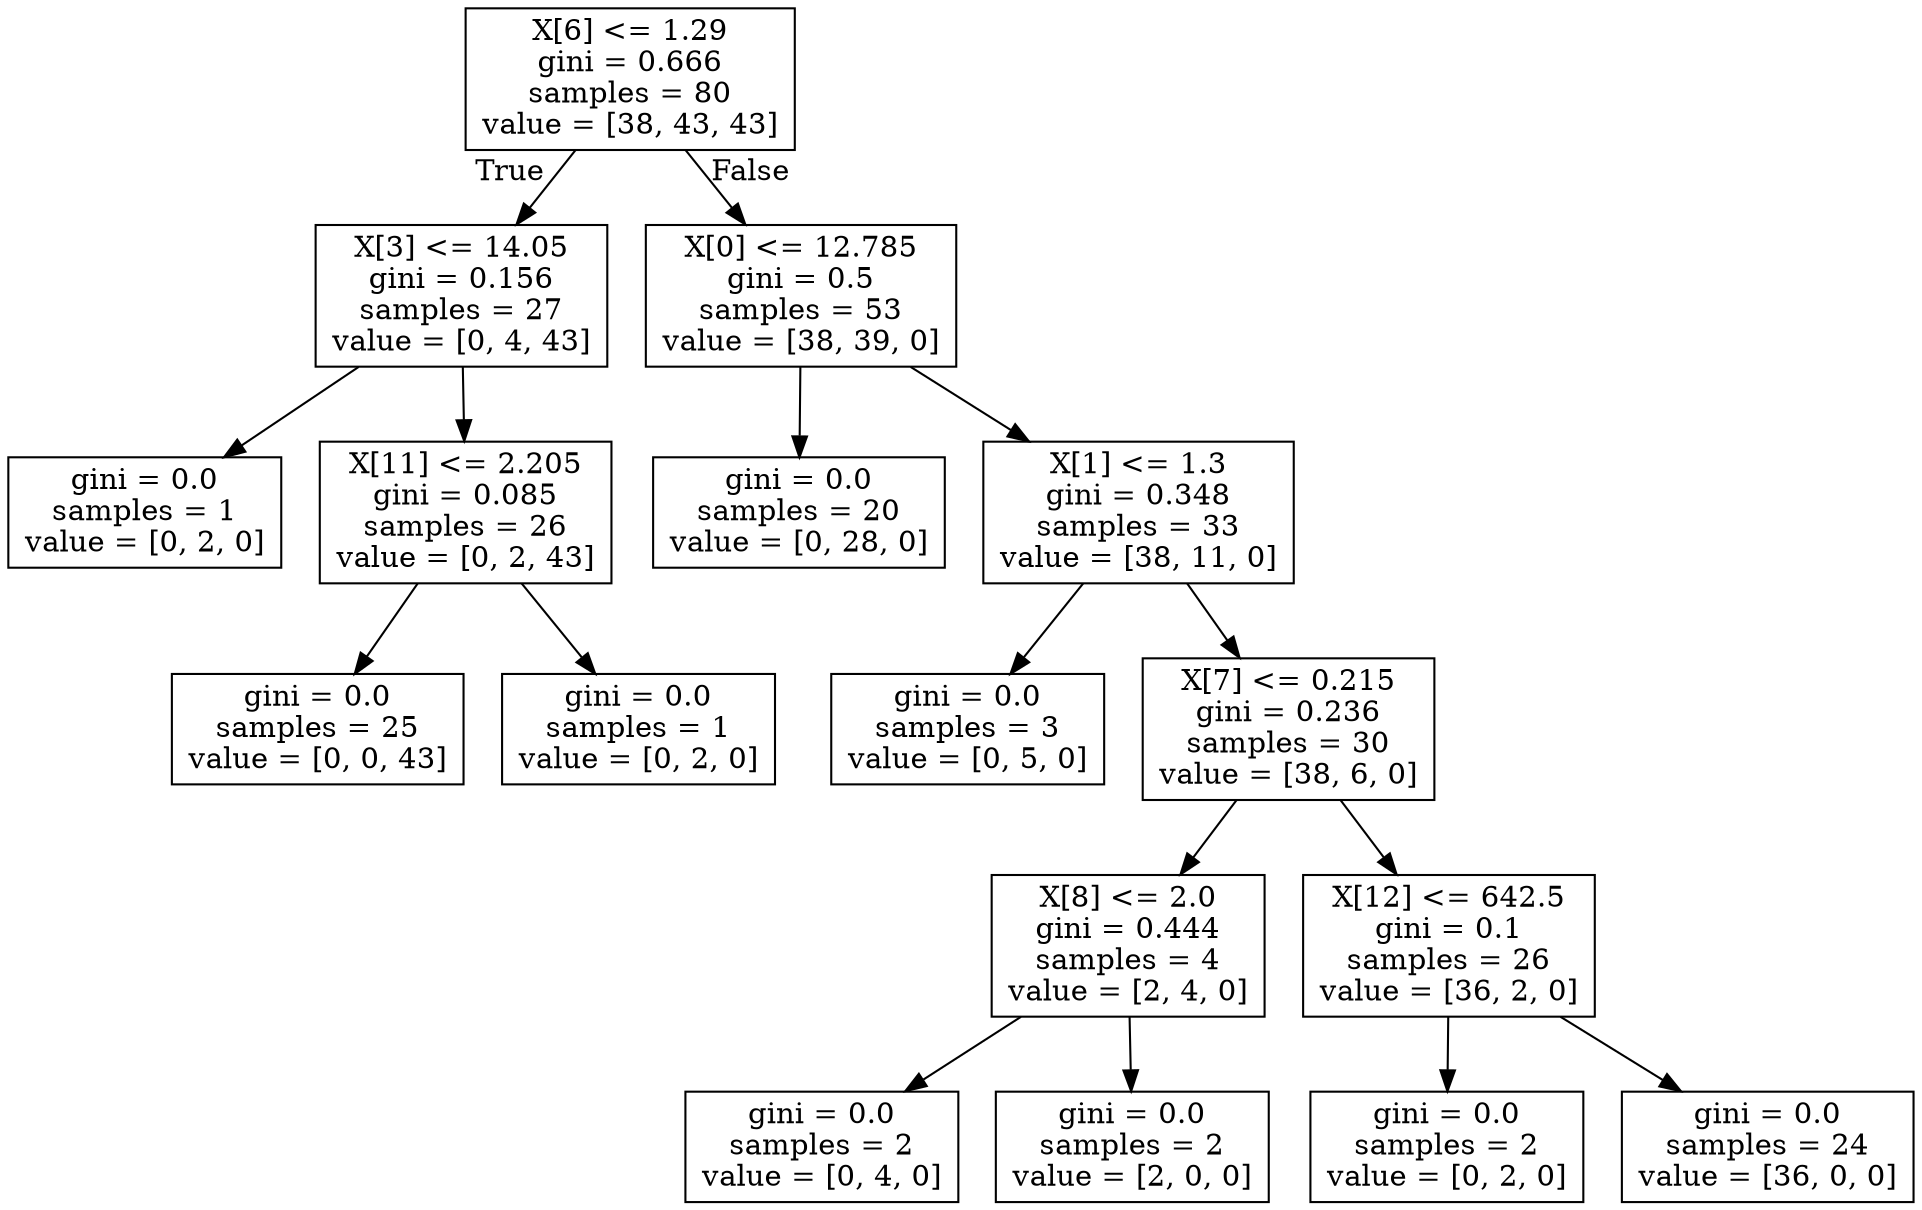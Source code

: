 digraph Tree {
node [shape=box] ;
0 [label="X[6] <= 1.29\ngini = 0.666\nsamples = 80\nvalue = [38, 43, 43]"] ;
1 [label="X[3] <= 14.05\ngini = 0.156\nsamples = 27\nvalue = [0, 4, 43]"] ;
0 -> 1 [labeldistance=2.5, labelangle=45, headlabel="True"] ;
2 [label="gini = 0.0\nsamples = 1\nvalue = [0, 2, 0]"] ;
1 -> 2 ;
3 [label="X[11] <= 2.205\ngini = 0.085\nsamples = 26\nvalue = [0, 2, 43]"] ;
1 -> 3 ;
4 [label="gini = 0.0\nsamples = 25\nvalue = [0, 0, 43]"] ;
3 -> 4 ;
5 [label="gini = 0.0\nsamples = 1\nvalue = [0, 2, 0]"] ;
3 -> 5 ;
6 [label="X[0] <= 12.785\ngini = 0.5\nsamples = 53\nvalue = [38, 39, 0]"] ;
0 -> 6 [labeldistance=2.5, labelangle=-45, headlabel="False"] ;
7 [label="gini = 0.0\nsamples = 20\nvalue = [0, 28, 0]"] ;
6 -> 7 ;
8 [label="X[1] <= 1.3\ngini = 0.348\nsamples = 33\nvalue = [38, 11, 0]"] ;
6 -> 8 ;
9 [label="gini = 0.0\nsamples = 3\nvalue = [0, 5, 0]"] ;
8 -> 9 ;
10 [label="X[7] <= 0.215\ngini = 0.236\nsamples = 30\nvalue = [38, 6, 0]"] ;
8 -> 10 ;
11 [label="X[8] <= 2.0\ngini = 0.444\nsamples = 4\nvalue = [2, 4, 0]"] ;
10 -> 11 ;
12 [label="gini = 0.0\nsamples = 2\nvalue = [0, 4, 0]"] ;
11 -> 12 ;
13 [label="gini = 0.0\nsamples = 2\nvalue = [2, 0, 0]"] ;
11 -> 13 ;
14 [label="X[12] <= 642.5\ngini = 0.1\nsamples = 26\nvalue = [36, 2, 0]"] ;
10 -> 14 ;
15 [label="gini = 0.0\nsamples = 2\nvalue = [0, 2, 0]"] ;
14 -> 15 ;
16 [label="gini = 0.0\nsamples = 24\nvalue = [36, 0, 0]"] ;
14 -> 16 ;
}